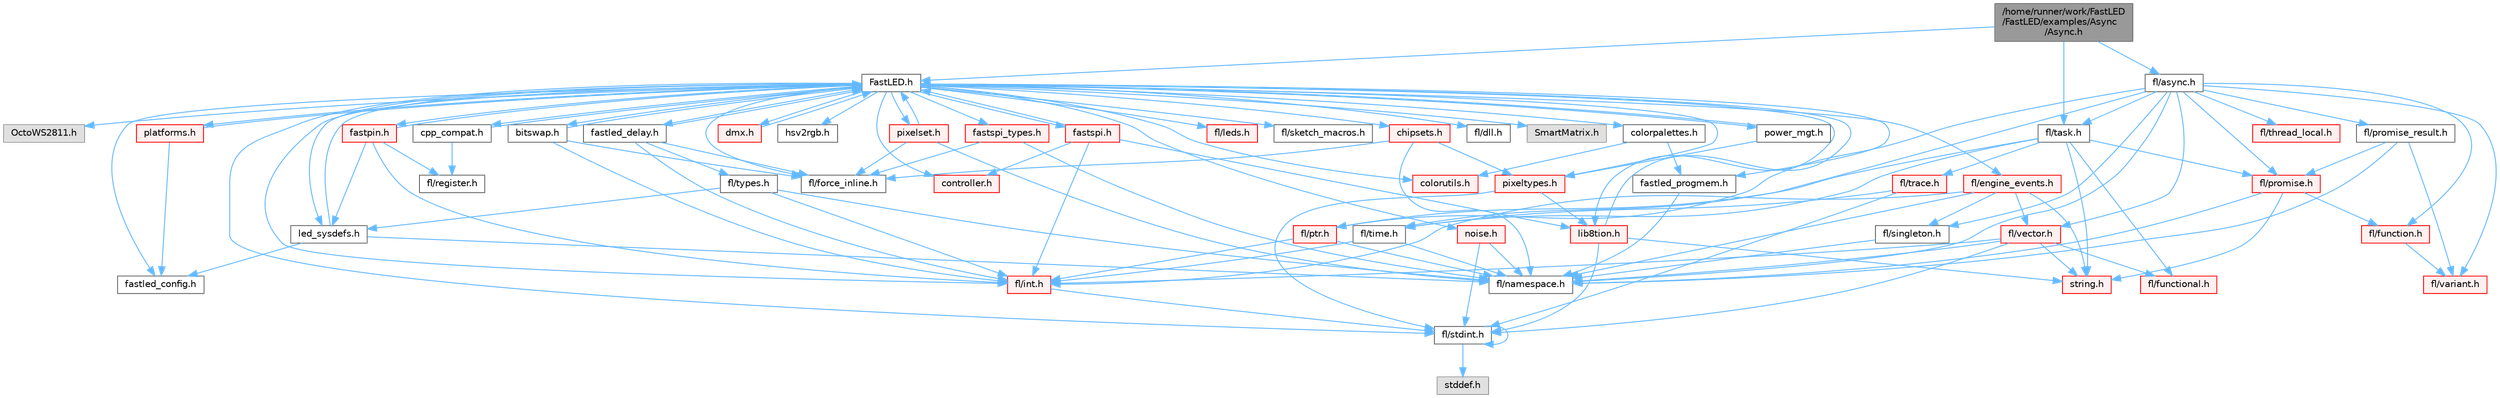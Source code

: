 digraph "/home/runner/work/FastLED/FastLED/examples/Async/Async.h"
{
 // INTERACTIVE_SVG=YES
 // LATEX_PDF_SIZE
  bgcolor="transparent";
  edge [fontname=Helvetica,fontsize=10,labelfontname=Helvetica,labelfontsize=10];
  node [fontname=Helvetica,fontsize=10,shape=box,height=0.2,width=0.4];
  Node1 [id="Node000001",label="/home/runner/work/FastLED\l/FastLED/examples/Async\l/Async.h",height=0.2,width=0.4,color="gray40", fillcolor="grey60", style="filled", fontcolor="black",tooltip=" "];
  Node1 -> Node2 [id="edge1_Node000001_Node000002",color="steelblue1",style="solid",tooltip=" "];
  Node2 [id="Node000002",label="FastLED.h",height=0.2,width=0.4,color="grey40", fillcolor="white", style="filled",URL="$db/d97/_fast_l_e_d_8h.html",tooltip="central include file for FastLED, defines the CFastLED class/object"];
  Node2 -> Node3 [id="edge2_Node000002_Node000003",color="steelblue1",style="solid",tooltip=" "];
  Node3 [id="Node000003",label="fl/stdint.h",height=0.2,width=0.4,color="grey40", fillcolor="white", style="filled",URL="$df/dd8/stdint_8h.html",tooltip=" "];
  Node3 -> Node4 [id="edge3_Node000003_Node000004",color="steelblue1",style="solid",tooltip=" "];
  Node4 [id="Node000004",label="stddef.h",height=0.2,width=0.4,color="grey60", fillcolor="#E0E0E0", style="filled",tooltip=" "];
  Node3 -> Node3 [id="edge4_Node000003_Node000003",color="steelblue1",style="solid",tooltip=" "];
  Node2 -> Node5 [id="edge5_Node000002_Node000005",color="steelblue1",style="solid",tooltip=" "];
  Node5 [id="Node000005",label="fl/dll.h",height=0.2,width=0.4,color="grey40", fillcolor="white", style="filled",URL="$d3/d4b/dll_8h.html",tooltip="FastLED dynamic library interface - lightweight header for external callers."];
  Node2 -> Node6 [id="edge6_Node000002_Node000006",color="steelblue1",style="solid",tooltip=" "];
  Node6 [id="Node000006",label="SmartMatrix.h",height=0.2,width=0.4,color="grey60", fillcolor="#E0E0E0", style="filled",tooltip=" "];
  Node2 -> Node7 [id="edge7_Node000002_Node000007",color="steelblue1",style="solid",tooltip=" "];
  Node7 [id="Node000007",label="OctoWS2811.h",height=0.2,width=0.4,color="grey60", fillcolor="#E0E0E0", style="filled",tooltip=" "];
  Node2 -> Node8 [id="edge8_Node000002_Node000008",color="steelblue1",style="solid",tooltip=" "];
  Node8 [id="Node000008",label="fl/force_inline.h",height=0.2,width=0.4,color="grey40", fillcolor="white", style="filled",URL="$d4/d64/force__inline_8h.html",tooltip=" "];
  Node2 -> Node9 [id="edge9_Node000002_Node000009",color="steelblue1",style="solid",tooltip=" "];
  Node9 [id="Node000009",label="cpp_compat.h",height=0.2,width=0.4,color="grey40", fillcolor="white", style="filled",URL="$d9/d13/cpp__compat_8h.html",tooltip="Compatibility functions based on C++ version."];
  Node9 -> Node2 [id="edge10_Node000009_Node000002",color="steelblue1",style="solid",tooltip=" "];
  Node9 -> Node10 [id="edge11_Node000009_Node000010",color="steelblue1",style="solid",tooltip=" "];
  Node10 [id="Node000010",label="fl/register.h",height=0.2,width=0.4,color="grey40", fillcolor="white", style="filled",URL="$df/d80/register_8h.html",tooltip=" "];
  Node2 -> Node11 [id="edge12_Node000002_Node000011",color="steelblue1",style="solid",tooltip=" "];
  Node11 [id="Node000011",label="fastled_config.h",height=0.2,width=0.4,color="grey40", fillcolor="white", style="filled",URL="$d5/d11/fastled__config_8h.html",tooltip="Contains definitions that can be used to configure FastLED at compile time."];
  Node2 -> Node12 [id="edge13_Node000002_Node000012",color="steelblue1",style="solid",tooltip=" "];
  Node12 [id="Node000012",label="led_sysdefs.h",height=0.2,width=0.4,color="grey40", fillcolor="white", style="filled",URL="$d9/d3e/led__sysdefs_8h.html",tooltip="Determines which platform system definitions to include."];
  Node12 -> Node2 [id="edge14_Node000012_Node000002",color="steelblue1",style="solid",tooltip=" "];
  Node12 -> Node11 [id="edge15_Node000012_Node000011",color="steelblue1",style="solid",tooltip=" "];
  Node12 -> Node13 [id="edge16_Node000012_Node000013",color="steelblue1",style="solid",tooltip=" "];
  Node13 [id="Node000013",label="fl/namespace.h",height=0.2,width=0.4,color="grey40", fillcolor="white", style="filled",URL="$df/d2a/namespace_8h.html",tooltip="Implements the FastLED namespace macros."];
  Node2 -> Node14 [id="edge17_Node000002_Node000014",color="steelblue1",style="solid",tooltip=" "];
  Node14 [id="Node000014",label="fastled_delay.h",height=0.2,width=0.4,color="grey40", fillcolor="white", style="filled",URL="$d0/da8/fastled__delay_8h.html",tooltip="Utility functions and classes for managing delay cycles."];
  Node14 -> Node2 [id="edge18_Node000014_Node000002",color="steelblue1",style="solid",tooltip=" "];
  Node14 -> Node15 [id="edge19_Node000014_Node000015",color="steelblue1",style="solid",tooltip=" "];
  Node15 [id="Node000015",label="fl/types.h",height=0.2,width=0.4,color="grey40", fillcolor="white", style="filled",URL="$d7/da1/fl_2types_8h.html",tooltip=" "];
  Node15 -> Node13 [id="edge20_Node000015_Node000013",color="steelblue1",style="solid",tooltip=" "];
  Node15 -> Node16 [id="edge21_Node000015_Node000016",color="steelblue1",style="solid",tooltip=" "];
  Node16 [id="Node000016",label="fl/int.h",height=0.2,width=0.4,color="red", fillcolor="#FFF0F0", style="filled",URL="$d3/d7e/int_8h.html",tooltip=" "];
  Node16 -> Node3 [id="edge22_Node000016_Node000003",color="steelblue1",style="solid",tooltip=" "];
  Node15 -> Node12 [id="edge23_Node000015_Node000012",color="steelblue1",style="solid",tooltip=" "];
  Node14 -> Node8 [id="edge24_Node000014_Node000008",color="steelblue1",style="solid",tooltip=" "];
  Node14 -> Node16 [id="edge25_Node000014_Node000016",color="steelblue1",style="solid",tooltip=" "];
  Node2 -> Node18 [id="edge26_Node000002_Node000018",color="steelblue1",style="solid",tooltip=" "];
  Node18 [id="Node000018",label="bitswap.h",height=0.2,width=0.4,color="grey40", fillcolor="white", style="filled",URL="$de/ded/bitswap_8h.html",tooltip="Functions for doing a rotation of bits/bytes used by parallel output."];
  Node18 -> Node2 [id="edge27_Node000018_Node000002",color="steelblue1",style="solid",tooltip=" "];
  Node18 -> Node8 [id="edge28_Node000018_Node000008",color="steelblue1",style="solid",tooltip=" "];
  Node18 -> Node16 [id="edge29_Node000018_Node000016",color="steelblue1",style="solid",tooltip=" "];
  Node2 -> Node19 [id="edge30_Node000002_Node000019",color="steelblue1",style="solid",tooltip=" "];
  Node19 [id="Node000019",label="controller.h",height=0.2,width=0.4,color="red", fillcolor="#FFF0F0", style="filled",URL="$d2/dd9/controller_8h.html",tooltip="deprecated: base definitions used by led controllers for writing out led data"];
  Node2 -> Node117 [id="edge31_Node000002_Node000117",color="steelblue1",style="solid",tooltip=" "];
  Node117 [id="Node000117",label="fastpin.h",height=0.2,width=0.4,color="red", fillcolor="#FFF0F0", style="filled",URL="$db/d65/fastpin_8h.html",tooltip="Class base definitions for defining fast pin access."];
  Node117 -> Node2 [id="edge32_Node000117_Node000002",color="steelblue1",style="solid",tooltip=" "];
  Node117 -> Node12 [id="edge33_Node000117_Node000012",color="steelblue1",style="solid",tooltip=" "];
  Node117 -> Node16 [id="edge34_Node000117_Node000016",color="steelblue1",style="solid",tooltip=" "];
  Node117 -> Node10 [id="edge35_Node000117_Node000010",color="steelblue1",style="solid",tooltip=" "];
  Node2 -> Node118 [id="edge36_Node000002_Node000118",color="steelblue1",style="solid",tooltip=" "];
  Node118 [id="Node000118",label="fastspi_types.h",height=0.2,width=0.4,color="red", fillcolor="#FFF0F0", style="filled",URL="$d2/ddb/fastspi__types_8h.html",tooltip="Data types and constants used by SPI interfaces."];
  Node118 -> Node8 [id="edge37_Node000118_Node000008",color="steelblue1",style="solid",tooltip=" "];
  Node118 -> Node13 [id="edge38_Node000118_Node000013",color="steelblue1",style="solid",tooltip=" "];
  Node2 -> Node119 [id="edge39_Node000002_Node000119",color="steelblue1",style="solid",tooltip=" "];
  Node119 [id="Node000119",label="dmx.h",height=0.2,width=0.4,color="red", fillcolor="#FFF0F0", style="filled",URL="$d3/de1/dmx_8h.html",tooltip="Defines the DMX512-based LED controllers."];
  Node119 -> Node2 [id="edge40_Node000119_Node000002",color="steelblue1",style="solid",tooltip=" "];
  Node2 -> Node122 [id="edge41_Node000002_Node000122",color="steelblue1",style="solid",tooltip=" "];
  Node122 [id="Node000122",label="platforms.h",height=0.2,width=0.4,color="red", fillcolor="#FFF0F0", style="filled",URL="$da/dc9/platforms_8h.html",tooltip="Determines which platforms headers to include."];
  Node122 -> Node2 [id="edge42_Node000122_Node000002",color="steelblue1",style="solid",tooltip=" "];
  Node122 -> Node11 [id="edge43_Node000122_Node000011",color="steelblue1",style="solid",tooltip=" "];
  Node2 -> Node31 [id="edge44_Node000002_Node000031",color="steelblue1",style="solid",tooltip=" "];
  Node31 [id="Node000031",label="fastled_progmem.h",height=0.2,width=0.4,color="grey40", fillcolor="white", style="filled",URL="$df/dab/fastled__progmem_8h.html",tooltip="Wrapper definitions to allow seamless use of PROGMEM in environments that have it."];
  Node31 -> Node13 [id="edge45_Node000031_Node000013",color="steelblue1",style="solid",tooltip=" "];
  Node2 -> Node22 [id="edge46_Node000002_Node000022",color="steelblue1",style="solid",tooltip=" "];
  Node22 [id="Node000022",label="lib8tion.h",height=0.2,width=0.4,color="red", fillcolor="#FFF0F0", style="filled",URL="$df/da5/lib8tion_8h.html",tooltip="Fast, efficient 8-bit math functions specifically designed for high-performance LED programming."];
  Node22 -> Node2 [id="edge47_Node000022_Node000002",color="steelblue1",style="solid",tooltip=" "];
  Node22 -> Node3 [id="edge48_Node000022_Node000003",color="steelblue1",style="solid",tooltip=" "];
  Node22 -> Node32 [id="edge49_Node000022_Node000032",color="steelblue1",style="solid",tooltip=" "];
  Node32 [id="Node000032",label="string.h",height=0.2,width=0.4,color="red", fillcolor="#FFF0F0", style="filled",URL="$da/d66/string_8h.html",tooltip=" "];
  Node2 -> Node21 [id="edge50_Node000002_Node000021",color="steelblue1",style="solid",tooltip=" "];
  Node21 [id="Node000021",label="pixeltypes.h",height=0.2,width=0.4,color="red", fillcolor="#FFF0F0", style="filled",URL="$d2/dba/pixeltypes_8h.html",tooltip="Includes defintions for RGB and HSV pixels."];
  Node21 -> Node3 [id="edge51_Node000021_Node000003",color="steelblue1",style="solid",tooltip=" "];
  Node21 -> Node22 [id="edge52_Node000021_Node000022",color="steelblue1",style="solid",tooltip=" "];
  Node2 -> Node78 [id="edge53_Node000002_Node000078",color="steelblue1",style="solid",tooltip=" "];
  Node78 [id="Node000078",label="hsv2rgb.h",height=0.2,width=0.4,color="grey40", fillcolor="white", style="filled",URL="$de/d9a/hsv2rgb_8h.html",tooltip="Functions to convert from the HSV colorspace to the RGB colorspace."];
  Node2 -> Node124 [id="edge54_Node000002_Node000124",color="steelblue1",style="solid",tooltip=" "];
  Node124 [id="Node000124",label="colorutils.h",height=0.2,width=0.4,color="red", fillcolor="#FFF0F0", style="filled",URL="$d1/dfb/colorutils_8h.html",tooltip=" "];
  Node2 -> Node129 [id="edge55_Node000002_Node000129",color="steelblue1",style="solid",tooltip=" "];
  Node129 [id="Node000129",label="pixelset.h",height=0.2,width=0.4,color="red", fillcolor="#FFF0F0", style="filled",URL="$d4/d46/pixelset_8h.html",tooltip="Declares classes for managing logical groups of LEDs."];
  Node129 -> Node8 [id="edge56_Node000129_Node000008",color="steelblue1",style="solid",tooltip=" "];
  Node129 -> Node13 [id="edge57_Node000129_Node000013",color="steelblue1",style="solid",tooltip=" "];
  Node129 -> Node2 [id="edge58_Node000129_Node000002",color="steelblue1",style="solid",tooltip=" "];
  Node2 -> Node130 [id="edge59_Node000002_Node000130",color="steelblue1",style="solid",tooltip=" "];
  Node130 [id="Node000130",label="colorpalettes.h",height=0.2,width=0.4,color="grey40", fillcolor="white", style="filled",URL="$dc/dcc/colorpalettes_8h.html",tooltip="Declarations for the predefined color palettes supplied by FastLED."];
  Node130 -> Node124 [id="edge60_Node000130_Node000124",color="steelblue1",style="solid",tooltip=" "];
  Node130 -> Node31 [id="edge61_Node000130_Node000031",color="steelblue1",style="solid",tooltip=" "];
  Node2 -> Node131 [id="edge62_Node000002_Node000131",color="steelblue1",style="solid",tooltip=" "];
  Node131 [id="Node000131",label="noise.h",height=0.2,width=0.4,color="red", fillcolor="#FFF0F0", style="filled",URL="$d1/d31/noise_8h.html",tooltip="Functions to generate and fill arrays with noise."];
  Node131 -> Node3 [id="edge63_Node000131_Node000003",color="steelblue1",style="solid",tooltip=" "];
  Node131 -> Node13 [id="edge64_Node000131_Node000013",color="steelblue1",style="solid",tooltip=" "];
  Node2 -> Node132 [id="edge65_Node000002_Node000132",color="steelblue1",style="solid",tooltip=" "];
  Node132 [id="Node000132",label="power_mgt.h",height=0.2,width=0.4,color="grey40", fillcolor="white", style="filled",URL="$dc/d5b/power__mgt_8h.html",tooltip="Functions to limit the power used by FastLED."];
  Node132 -> Node2 [id="edge66_Node000132_Node000002",color="steelblue1",style="solid",tooltip=" "];
  Node132 -> Node21 [id="edge67_Node000132_Node000021",color="steelblue1",style="solid",tooltip=" "];
  Node2 -> Node133 [id="edge68_Node000002_Node000133",color="steelblue1",style="solid",tooltip=" "];
  Node133 [id="Node000133",label="fastspi.h",height=0.2,width=0.4,color="red", fillcolor="#FFF0F0", style="filled",URL="$d6/ddc/fastspi_8h.html",tooltip="Serial peripheral interface (SPI) definitions per platform."];
  Node133 -> Node2 [id="edge69_Node000133_Node000002",color="steelblue1",style="solid",tooltip=" "];
  Node133 -> Node19 [id="edge70_Node000133_Node000019",color="steelblue1",style="solid",tooltip=" "];
  Node133 -> Node22 [id="edge71_Node000133_Node000022",color="steelblue1",style="solid",tooltip=" "];
  Node133 -> Node16 [id="edge72_Node000133_Node000016",color="steelblue1",style="solid",tooltip=" "];
  Node2 -> Node135 [id="edge73_Node000002_Node000135",color="steelblue1",style="solid",tooltip=" "];
  Node135 [id="Node000135",label="chipsets.h",height=0.2,width=0.4,color="red", fillcolor="#FFF0F0", style="filled",URL="$db/d66/chipsets_8h.html",tooltip="Contains the bulk of the definitions for the various LED chipsets supported."];
  Node135 -> Node21 [id="edge74_Node000135_Node000021",color="steelblue1",style="solid",tooltip=" "];
  Node135 -> Node8 [id="edge75_Node000135_Node000008",color="steelblue1",style="solid",tooltip=" "];
  Node135 -> Node13 [id="edge76_Node000135_Node000013",color="steelblue1",style="solid",tooltip=" "];
  Node2 -> Node93 [id="edge77_Node000002_Node000093",color="steelblue1",style="solid",tooltip=" "];
  Node93 [id="Node000093",label="fl/engine_events.h",height=0.2,width=0.4,color="red", fillcolor="#FFF0F0", style="filled",URL="$db/dc0/engine__events_8h.html",tooltip=" "];
  Node93 -> Node13 [id="edge78_Node000093_Node000013",color="steelblue1",style="solid",tooltip=" "];
  Node93 -> Node113 [id="edge79_Node000093_Node000113",color="steelblue1",style="solid",tooltip=" "];
  Node113 [id="Node000113",label="fl/singleton.h",height=0.2,width=0.4,color="grey40", fillcolor="white", style="filled",URL="$d4/d0b/singleton_8h.html",tooltip=" "];
  Node113 -> Node13 [id="edge80_Node000113_Node000013",color="steelblue1",style="solid",tooltip=" "];
  Node93 -> Node67 [id="edge81_Node000093_Node000067",color="steelblue1",style="solid",tooltip=" "];
  Node67 [id="Node000067",label="fl/vector.h",height=0.2,width=0.4,color="red", fillcolor="#FFF0F0", style="filled",URL="$d6/d68/vector_8h.html",tooltip=" "];
  Node67 -> Node3 [id="edge82_Node000067_Node000003",color="steelblue1",style="solid",tooltip=" "];
  Node67 -> Node16 [id="edge83_Node000067_Node000016",color="steelblue1",style="solid",tooltip=" "];
  Node67 -> Node32 [id="edge84_Node000067_Node000032",color="steelblue1",style="solid",tooltip=" "];
  Node67 -> Node68 [id="edge85_Node000067_Node000068",color="steelblue1",style="solid",tooltip=" "];
  Node68 [id="Node000068",label="fl/functional.h",height=0.2,width=0.4,color="red", fillcolor="#FFF0F0", style="filled",URL="$d8/dea/functional_8h.html",tooltip=" "];
  Node67 -> Node13 [id="edge86_Node000067_Node000013",color="steelblue1",style="solid",tooltip=" "];
  Node93 -> Node32 [id="edge87_Node000093_Node000032",color="steelblue1",style="solid",tooltip=" "];
  Node93 -> Node16 [id="edge88_Node000093_Node000016",color="steelblue1",style="solid",tooltip=" "];
  Node2 -> Node137 [id="edge89_Node000002_Node000137",color="steelblue1",style="solid",tooltip=" "];
  Node137 [id="Node000137",label="fl/leds.h",height=0.2,width=0.4,color="red", fillcolor="#FFF0F0", style="filled",URL="$da/d78/leds_8h.html",tooltip=" "];
  Node2 -> Node16 [id="edge90_Node000002_Node000016",color="steelblue1",style="solid",tooltip=" "];
  Node2 -> Node110 [id="edge91_Node000002_Node000110",color="steelblue1",style="solid",tooltip=" "];
  Node110 [id="Node000110",label="fl/sketch_macros.h",height=0.2,width=0.4,color="grey40", fillcolor="white", style="filled",URL="$d1/dbc/sketch__macros_8h.html",tooltip=" "];
  Node1 -> Node138 [id="edge92_Node000001_Node000138",color="steelblue1",style="solid",tooltip=" "];
  Node138 [id="Node000138",label="fl/task.h",height=0.2,width=0.4,color="grey40", fillcolor="white", style="filled",URL="$db/da4/task_8h.html",tooltip=" "];
  Node138 -> Node68 [id="edge93_Node000138_Node000068",color="steelblue1",style="solid",tooltip=" "];
  Node138 -> Node32 [id="edge94_Node000138_Node000032",color="steelblue1",style="solid",tooltip=" "];
  Node138 -> Node139 [id="edge95_Node000138_Node000139",color="steelblue1",style="solid",tooltip=" "];
  Node139 [id="Node000139",label="fl/trace.h",height=0.2,width=0.4,color="red", fillcolor="#FFF0F0", style="filled",URL="$d1/d1b/trace_8h.html",tooltip=" "];
  Node139 -> Node141 [id="edge96_Node000139_Node000141",color="steelblue1",style="solid",tooltip=" "];
  Node141 [id="Node000141",label="fl/time.h",height=0.2,width=0.4,color="grey40", fillcolor="white", style="filled",URL="$dd/d9a/fl_2time_8h.html",tooltip="Universal timing functions for FastLED."];
  Node141 -> Node13 [id="edge97_Node000141_Node000013",color="steelblue1",style="solid",tooltip=" "];
  Node141 -> Node16 [id="edge98_Node000141_Node000016",color="steelblue1",style="solid",tooltip=" "];
  Node139 -> Node3 [id="edge99_Node000139_Node000003",color="steelblue1",style="solid",tooltip=" "];
  Node138 -> Node111 [id="edge100_Node000138_Node000111",color="steelblue1",style="solid",tooltip=" "];
  Node111 [id="Node000111",label="fl/promise.h",height=0.2,width=0.4,color="red", fillcolor="#FFF0F0", style="filled",URL="$d6/d17/promise_8h.html",tooltip="Promise-based fluent API for FastLED - standalone async primitives."];
  Node111 -> Node13 [id="edge101_Node000111_Node000013",color="steelblue1",style="solid",tooltip=" "];
  Node111 -> Node112 [id="edge102_Node000111_Node000112",color="steelblue1",style="solid",tooltip=" "];
  Node112 [id="Node000112",label="fl/function.h",height=0.2,width=0.4,color="red", fillcolor="#FFF0F0", style="filled",URL="$dd/d67/function_8h.html",tooltip=" "];
  Node112 -> Node58 [id="edge103_Node000112_Node000058",color="steelblue1",style="solid",tooltip=" "];
  Node58 [id="Node000058",label="fl/variant.h",height=0.2,width=0.4,color="red", fillcolor="#FFF0F0", style="filled",URL="$d6/d10/variant_8h.html",tooltip=" "];
  Node111 -> Node32 [id="edge104_Node000111_Node000032",color="steelblue1",style="solid",tooltip=" "];
  Node138 -> Node141 [id="edge105_Node000138_Node000141",color="steelblue1",style="solid",tooltip=" "];
  Node138 -> Node42 [id="edge106_Node000138_Node000042",color="steelblue1",style="solid",tooltip=" "];
  Node42 [id="Node000042",label="fl/ptr.h",height=0.2,width=0.4,color="red", fillcolor="#FFF0F0", style="filled",URL="$dd/d98/ptr_8h.html",tooltip=" "];
  Node42 -> Node13 [id="edge107_Node000042_Node000013",color="steelblue1",style="solid",tooltip=" "];
  Node42 -> Node16 [id="edge108_Node000042_Node000016",color="steelblue1",style="solid",tooltip=" "];
  Node1 -> Node142 [id="edge109_Node000001_Node000142",color="steelblue1",style="solid",tooltip=" "];
  Node142 [id="Node000142",label="fl/async.h",height=0.2,width=0.4,color="grey40", fillcolor="white", style="filled",URL="$df/d4c/src_2fl_2async_8h.html",tooltip="Generic asynchronous task management for FastLED."];
  Node142 -> Node13 [id="edge110_Node000142_Node000013",color="steelblue1",style="solid",tooltip=" "];
  Node142 -> Node67 [id="edge111_Node000142_Node000067",color="steelblue1",style="solid",tooltip=" "];
  Node142 -> Node112 [id="edge112_Node000142_Node000112",color="steelblue1",style="solid",tooltip=" "];
  Node142 -> Node42 [id="edge113_Node000142_Node000042",color="steelblue1",style="solid",tooltip=" "];
  Node142 -> Node58 [id="edge114_Node000142_Node000058",color="steelblue1",style="solid",tooltip=" "];
  Node142 -> Node111 [id="edge115_Node000142_Node000111",color="steelblue1",style="solid",tooltip=" "];
  Node142 -> Node143 [id="edge116_Node000142_Node000143",color="steelblue1",style="solid",tooltip=" "];
  Node143 [id="Node000143",label="fl/promise_result.h",height=0.2,width=0.4,color="grey40", fillcolor="white", style="filled",URL="$d7/d93/promise__result_8h.html",tooltip="Result type for promise operations with ok() semantics."];
  Node143 -> Node13 [id="edge117_Node000143_Node000013",color="steelblue1",style="solid",tooltip=" "];
  Node143 -> Node58 [id="edge118_Node000143_Node000058",color="steelblue1",style="solid",tooltip=" "];
  Node143 -> Node111 [id="edge119_Node000143_Node000111",color="steelblue1",style="solid",tooltip=" "];
  Node142 -> Node113 [id="edge120_Node000142_Node000113",color="steelblue1",style="solid",tooltip=" "];
  Node142 -> Node144 [id="edge121_Node000142_Node000144",color="steelblue1",style="solid",tooltip=" "];
  Node144 [id="Node000144",label="fl/thread_local.h",height=0.2,width=0.4,color="red", fillcolor="#FFF0F0", style="filled",URL="$d8/d7a/thread__local_8h.html",tooltip=" "];
  Node142 -> Node138 [id="edge122_Node000142_Node000138",color="steelblue1",style="solid",tooltip=" "];
  Node142 -> Node141 [id="edge123_Node000142_Node000141",color="steelblue1",style="solid",tooltip=" "];
}
